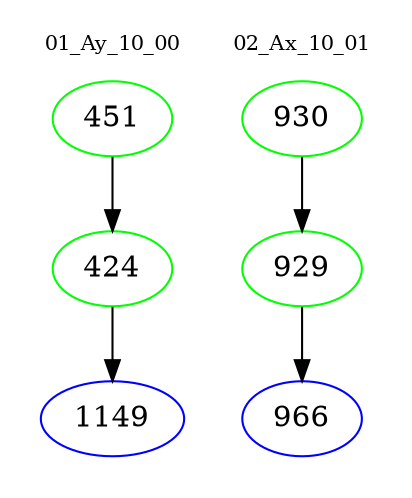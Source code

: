 digraph{
subgraph cluster_0 {
color = white
label = "01_Ay_10_00";
fontsize=10;
T0_451 [label="451", color="green"]
T0_451 -> T0_424 [color="black"]
T0_424 [label="424", color="green"]
T0_424 -> T0_1149 [color="black"]
T0_1149 [label="1149", color="blue"]
}
subgraph cluster_1 {
color = white
label = "02_Ax_10_01";
fontsize=10;
T1_930 [label="930", color="green"]
T1_930 -> T1_929 [color="black"]
T1_929 [label="929", color="green"]
T1_929 -> T1_966 [color="black"]
T1_966 [label="966", color="blue"]
}
}
